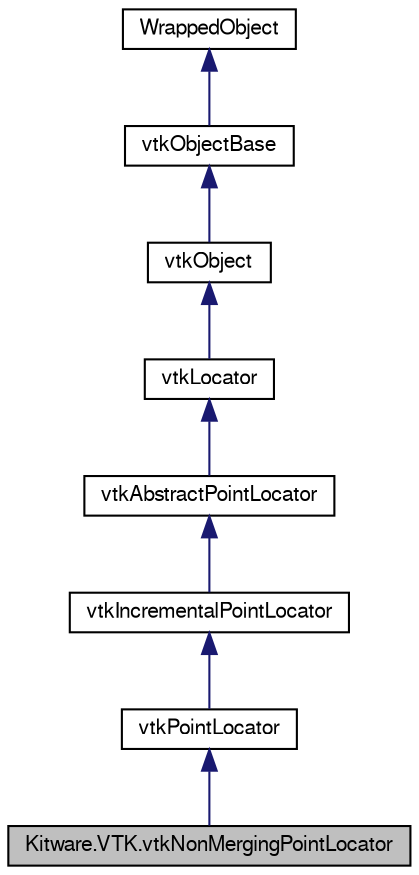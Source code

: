 digraph G
{
  bgcolor="transparent";
  edge [fontname="FreeSans",fontsize="10",labelfontname="FreeSans",labelfontsize="10"];
  node [fontname="FreeSans",fontsize="10",shape=record];
  Node1 [label="Kitware.VTK.vtkNonMergingPointLocator",height=0.2,width=0.4,color="black", fillcolor="grey75", style="filled" fontcolor="black"];
  Node2 -> Node1 [dir="back",color="midnightblue",fontsize="10",style="solid",fontname="FreeSans"];
  Node2 [label="vtkPointLocator",height=0.2,width=0.4,color="black",URL="$class_kitware_1_1_v_t_k_1_1vtk_point_locator.html",tooltip="vtkPointLocator - quickly locate points in 3-space"];
  Node3 -> Node2 [dir="back",color="midnightblue",fontsize="10",style="solid",fontname="FreeSans"];
  Node3 [label="vtkIncrementalPointLocator",height=0.2,width=0.4,color="black",URL="$class_kitware_1_1_v_t_k_1_1vtk_incremental_point_locator.html",tooltip="vtkIncrementalPointLocator - Abstract class in support of both point location and point insertion..."];
  Node4 -> Node3 [dir="back",color="midnightblue",fontsize="10",style="solid",fontname="FreeSans"];
  Node4 [label="vtkAbstractPointLocator",height=0.2,width=0.4,color="black",URL="$class_kitware_1_1_v_t_k_1_1vtk_abstract_point_locator.html",tooltip="vtkAbstractPointLocator - abstract class to quickly locate points in 3-space"];
  Node5 -> Node4 [dir="back",color="midnightblue",fontsize="10",style="solid",fontname="FreeSans"];
  Node5 [label="vtkLocator",height=0.2,width=0.4,color="black",URL="$class_kitware_1_1_v_t_k_1_1vtk_locator.html",tooltip="vtkLocator - abstract base class for objects that accelerate spatial searches"];
  Node6 -> Node5 [dir="back",color="midnightblue",fontsize="10",style="solid",fontname="FreeSans"];
  Node6 [label="vtkObject",height=0.2,width=0.4,color="black",URL="$class_kitware_1_1_v_t_k_1_1vtk_object.html",tooltip="vtkObject - abstract base class for most VTK objects"];
  Node7 -> Node6 [dir="back",color="midnightblue",fontsize="10",style="solid",fontname="FreeSans"];
  Node7 [label="vtkObjectBase",height=0.2,width=0.4,color="black",URL="$class_kitware_1_1_v_t_k_1_1vtk_object_base.html",tooltip="vtkObjectBase - abstract base class for most VTK objects"];
  Node8 -> Node7 [dir="back",color="midnightblue",fontsize="10",style="solid",fontname="FreeSans"];
  Node8 [label="WrappedObject",height=0.2,width=0.4,color="black",URL="$class_kitware_1_1_v_t_k_1_1_wrapped_object.html",tooltip="Base class for all the mummy wrapped classes in Kitware.VTK."];
}
